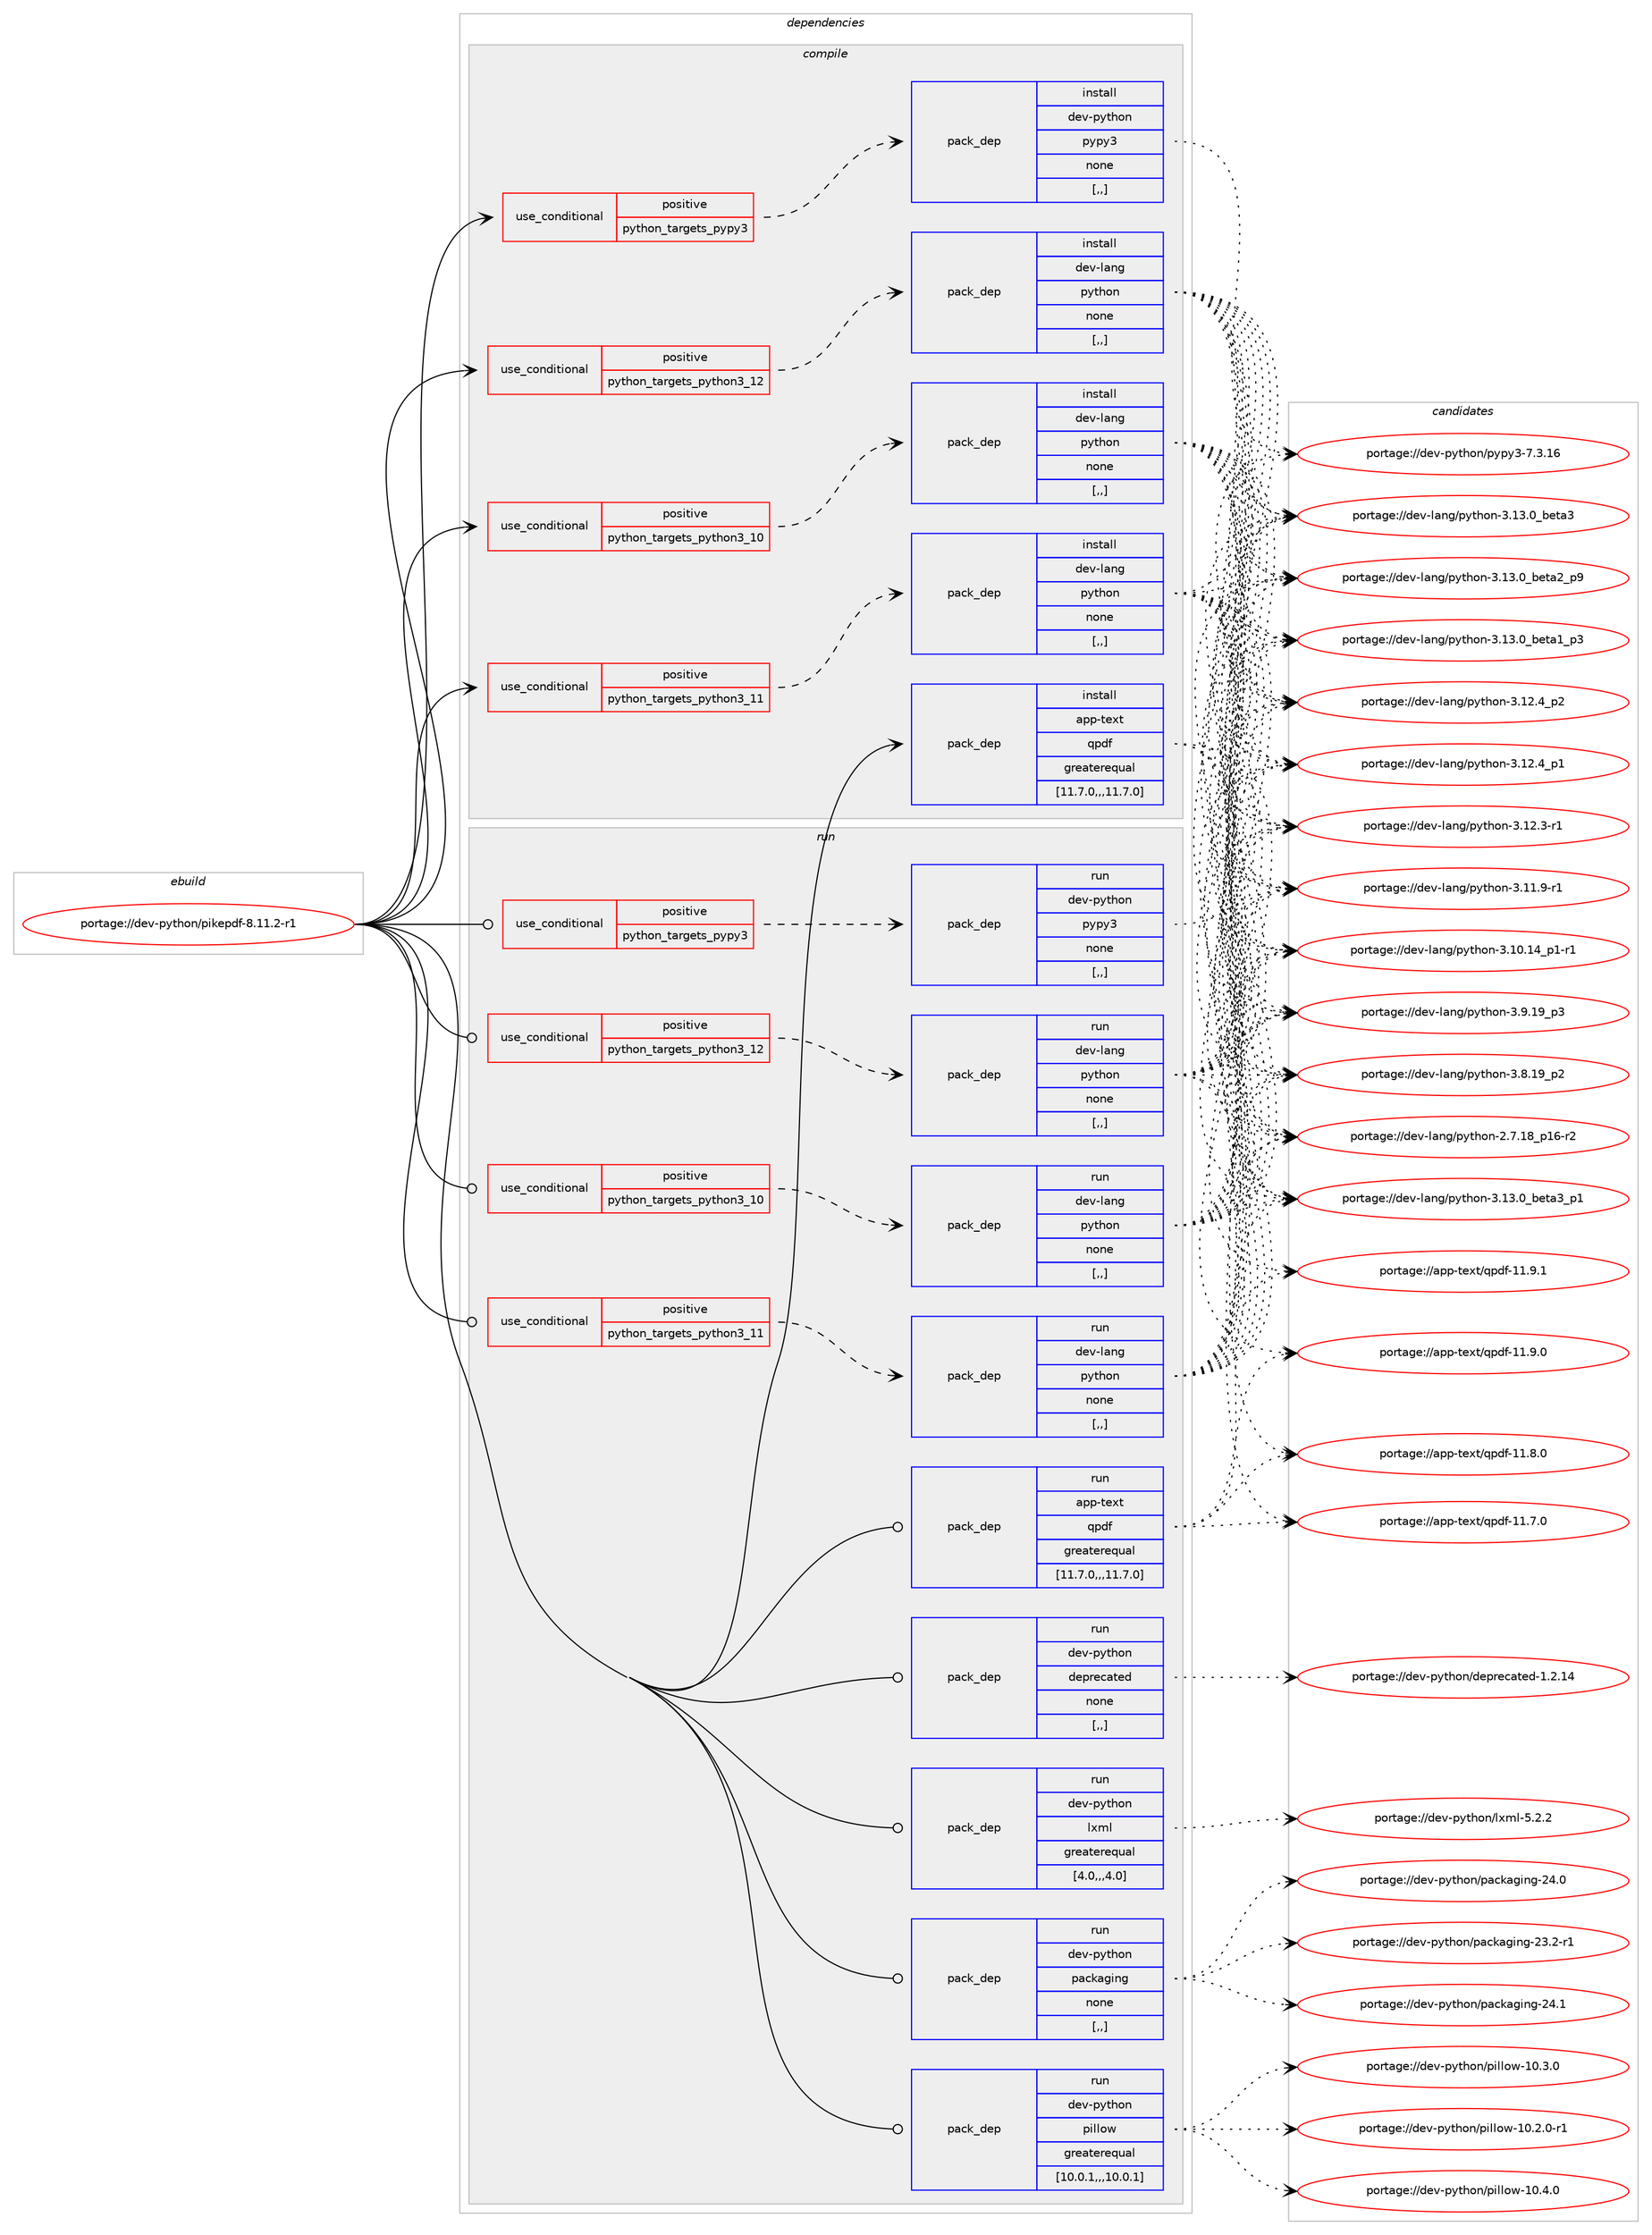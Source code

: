 digraph prolog {

# *************
# Graph options
# *************

newrank=true;
concentrate=true;
compound=true;
graph [rankdir=LR,fontname=Helvetica,fontsize=10,ranksep=1.5];#, ranksep=2.5, nodesep=0.2];
edge  [arrowhead=vee];
node  [fontname=Helvetica,fontsize=10];

# **********
# The ebuild
# **********

subgraph cluster_leftcol {
color=gray;
rank=same;
label=<<i>ebuild</i>>;
id [label="portage://dev-python/pikepdf-8.11.2-r1", color=red, width=4, href="../dev-python/pikepdf-8.11.2-r1.svg"];
}

# ****************
# The dependencies
# ****************

subgraph cluster_midcol {
color=gray;
label=<<i>dependencies</i>>;
subgraph cluster_compile {
fillcolor="#eeeeee";
style=filled;
label=<<i>compile</i>>;
subgraph cond35537 {
dependency153034 [label=<<TABLE BORDER="0" CELLBORDER="1" CELLSPACING="0" CELLPADDING="4"><TR><TD ROWSPAN="3" CELLPADDING="10">use_conditional</TD></TR><TR><TD>positive</TD></TR><TR><TD>python_targets_pypy3</TD></TR></TABLE>>, shape=none, color=red];
subgraph pack116260 {
dependency153035 [label=<<TABLE BORDER="0" CELLBORDER="1" CELLSPACING="0" CELLPADDING="4" WIDTH="220"><TR><TD ROWSPAN="6" CELLPADDING="30">pack_dep</TD></TR><TR><TD WIDTH="110">install</TD></TR><TR><TD>dev-python</TD></TR><TR><TD>pypy3</TD></TR><TR><TD>none</TD></TR><TR><TD>[,,]</TD></TR></TABLE>>, shape=none, color=blue];
}
dependency153034:e -> dependency153035:w [weight=20,style="dashed",arrowhead="vee"];
}
id:e -> dependency153034:w [weight=20,style="solid",arrowhead="vee"];
subgraph cond35538 {
dependency153036 [label=<<TABLE BORDER="0" CELLBORDER="1" CELLSPACING="0" CELLPADDING="4"><TR><TD ROWSPAN="3" CELLPADDING="10">use_conditional</TD></TR><TR><TD>positive</TD></TR><TR><TD>python_targets_python3_10</TD></TR></TABLE>>, shape=none, color=red];
subgraph pack116261 {
dependency153037 [label=<<TABLE BORDER="0" CELLBORDER="1" CELLSPACING="0" CELLPADDING="4" WIDTH="220"><TR><TD ROWSPAN="6" CELLPADDING="30">pack_dep</TD></TR><TR><TD WIDTH="110">install</TD></TR><TR><TD>dev-lang</TD></TR><TR><TD>python</TD></TR><TR><TD>none</TD></TR><TR><TD>[,,]</TD></TR></TABLE>>, shape=none, color=blue];
}
dependency153036:e -> dependency153037:w [weight=20,style="dashed",arrowhead="vee"];
}
id:e -> dependency153036:w [weight=20,style="solid",arrowhead="vee"];
subgraph cond35539 {
dependency153038 [label=<<TABLE BORDER="0" CELLBORDER="1" CELLSPACING="0" CELLPADDING="4"><TR><TD ROWSPAN="3" CELLPADDING="10">use_conditional</TD></TR><TR><TD>positive</TD></TR><TR><TD>python_targets_python3_11</TD></TR></TABLE>>, shape=none, color=red];
subgraph pack116262 {
dependency153039 [label=<<TABLE BORDER="0" CELLBORDER="1" CELLSPACING="0" CELLPADDING="4" WIDTH="220"><TR><TD ROWSPAN="6" CELLPADDING="30">pack_dep</TD></TR><TR><TD WIDTH="110">install</TD></TR><TR><TD>dev-lang</TD></TR><TR><TD>python</TD></TR><TR><TD>none</TD></TR><TR><TD>[,,]</TD></TR></TABLE>>, shape=none, color=blue];
}
dependency153038:e -> dependency153039:w [weight=20,style="dashed",arrowhead="vee"];
}
id:e -> dependency153038:w [weight=20,style="solid",arrowhead="vee"];
subgraph cond35540 {
dependency153040 [label=<<TABLE BORDER="0" CELLBORDER="1" CELLSPACING="0" CELLPADDING="4"><TR><TD ROWSPAN="3" CELLPADDING="10">use_conditional</TD></TR><TR><TD>positive</TD></TR><TR><TD>python_targets_python3_12</TD></TR></TABLE>>, shape=none, color=red];
subgraph pack116263 {
dependency153041 [label=<<TABLE BORDER="0" CELLBORDER="1" CELLSPACING="0" CELLPADDING="4" WIDTH="220"><TR><TD ROWSPAN="6" CELLPADDING="30">pack_dep</TD></TR><TR><TD WIDTH="110">install</TD></TR><TR><TD>dev-lang</TD></TR><TR><TD>python</TD></TR><TR><TD>none</TD></TR><TR><TD>[,,]</TD></TR></TABLE>>, shape=none, color=blue];
}
dependency153040:e -> dependency153041:w [weight=20,style="dashed",arrowhead="vee"];
}
id:e -> dependency153040:w [weight=20,style="solid",arrowhead="vee"];
subgraph pack116264 {
dependency153042 [label=<<TABLE BORDER="0" CELLBORDER="1" CELLSPACING="0" CELLPADDING="4" WIDTH="220"><TR><TD ROWSPAN="6" CELLPADDING="30">pack_dep</TD></TR><TR><TD WIDTH="110">install</TD></TR><TR><TD>app-text</TD></TR><TR><TD>qpdf</TD></TR><TR><TD>greaterequal</TD></TR><TR><TD>[11.7.0,,,11.7.0]</TD></TR></TABLE>>, shape=none, color=blue];
}
id:e -> dependency153042:w [weight=20,style="solid",arrowhead="vee"];
}
subgraph cluster_compileandrun {
fillcolor="#eeeeee";
style=filled;
label=<<i>compile and run</i>>;
}
subgraph cluster_run {
fillcolor="#eeeeee";
style=filled;
label=<<i>run</i>>;
subgraph cond35541 {
dependency153043 [label=<<TABLE BORDER="0" CELLBORDER="1" CELLSPACING="0" CELLPADDING="4"><TR><TD ROWSPAN="3" CELLPADDING="10">use_conditional</TD></TR><TR><TD>positive</TD></TR><TR><TD>python_targets_pypy3</TD></TR></TABLE>>, shape=none, color=red];
subgraph pack116265 {
dependency153044 [label=<<TABLE BORDER="0" CELLBORDER="1" CELLSPACING="0" CELLPADDING="4" WIDTH="220"><TR><TD ROWSPAN="6" CELLPADDING="30">pack_dep</TD></TR><TR><TD WIDTH="110">run</TD></TR><TR><TD>dev-python</TD></TR><TR><TD>pypy3</TD></TR><TR><TD>none</TD></TR><TR><TD>[,,]</TD></TR></TABLE>>, shape=none, color=blue];
}
dependency153043:e -> dependency153044:w [weight=20,style="dashed",arrowhead="vee"];
}
id:e -> dependency153043:w [weight=20,style="solid",arrowhead="odot"];
subgraph cond35542 {
dependency153045 [label=<<TABLE BORDER="0" CELLBORDER="1" CELLSPACING="0" CELLPADDING="4"><TR><TD ROWSPAN="3" CELLPADDING="10">use_conditional</TD></TR><TR><TD>positive</TD></TR><TR><TD>python_targets_python3_10</TD></TR></TABLE>>, shape=none, color=red];
subgraph pack116266 {
dependency153046 [label=<<TABLE BORDER="0" CELLBORDER="1" CELLSPACING="0" CELLPADDING="4" WIDTH="220"><TR><TD ROWSPAN="6" CELLPADDING="30">pack_dep</TD></TR><TR><TD WIDTH="110">run</TD></TR><TR><TD>dev-lang</TD></TR><TR><TD>python</TD></TR><TR><TD>none</TD></TR><TR><TD>[,,]</TD></TR></TABLE>>, shape=none, color=blue];
}
dependency153045:e -> dependency153046:w [weight=20,style="dashed",arrowhead="vee"];
}
id:e -> dependency153045:w [weight=20,style="solid",arrowhead="odot"];
subgraph cond35543 {
dependency153047 [label=<<TABLE BORDER="0" CELLBORDER="1" CELLSPACING="0" CELLPADDING="4"><TR><TD ROWSPAN="3" CELLPADDING="10">use_conditional</TD></TR><TR><TD>positive</TD></TR><TR><TD>python_targets_python3_11</TD></TR></TABLE>>, shape=none, color=red];
subgraph pack116267 {
dependency153048 [label=<<TABLE BORDER="0" CELLBORDER="1" CELLSPACING="0" CELLPADDING="4" WIDTH="220"><TR><TD ROWSPAN="6" CELLPADDING="30">pack_dep</TD></TR><TR><TD WIDTH="110">run</TD></TR><TR><TD>dev-lang</TD></TR><TR><TD>python</TD></TR><TR><TD>none</TD></TR><TR><TD>[,,]</TD></TR></TABLE>>, shape=none, color=blue];
}
dependency153047:e -> dependency153048:w [weight=20,style="dashed",arrowhead="vee"];
}
id:e -> dependency153047:w [weight=20,style="solid",arrowhead="odot"];
subgraph cond35544 {
dependency153049 [label=<<TABLE BORDER="0" CELLBORDER="1" CELLSPACING="0" CELLPADDING="4"><TR><TD ROWSPAN="3" CELLPADDING="10">use_conditional</TD></TR><TR><TD>positive</TD></TR><TR><TD>python_targets_python3_12</TD></TR></TABLE>>, shape=none, color=red];
subgraph pack116268 {
dependency153050 [label=<<TABLE BORDER="0" CELLBORDER="1" CELLSPACING="0" CELLPADDING="4" WIDTH="220"><TR><TD ROWSPAN="6" CELLPADDING="30">pack_dep</TD></TR><TR><TD WIDTH="110">run</TD></TR><TR><TD>dev-lang</TD></TR><TR><TD>python</TD></TR><TR><TD>none</TD></TR><TR><TD>[,,]</TD></TR></TABLE>>, shape=none, color=blue];
}
dependency153049:e -> dependency153050:w [weight=20,style="dashed",arrowhead="vee"];
}
id:e -> dependency153049:w [weight=20,style="solid",arrowhead="odot"];
subgraph pack116269 {
dependency153051 [label=<<TABLE BORDER="0" CELLBORDER="1" CELLSPACING="0" CELLPADDING="4" WIDTH="220"><TR><TD ROWSPAN="6" CELLPADDING="30">pack_dep</TD></TR><TR><TD WIDTH="110">run</TD></TR><TR><TD>app-text</TD></TR><TR><TD>qpdf</TD></TR><TR><TD>greaterequal</TD></TR><TR><TD>[11.7.0,,,11.7.0]</TD></TR></TABLE>>, shape=none, color=blue];
}
id:e -> dependency153051:w [weight=20,style="solid",arrowhead="odot"];
subgraph pack116270 {
dependency153052 [label=<<TABLE BORDER="0" CELLBORDER="1" CELLSPACING="0" CELLPADDING="4" WIDTH="220"><TR><TD ROWSPAN="6" CELLPADDING="30">pack_dep</TD></TR><TR><TD WIDTH="110">run</TD></TR><TR><TD>dev-python</TD></TR><TR><TD>deprecated</TD></TR><TR><TD>none</TD></TR><TR><TD>[,,]</TD></TR></TABLE>>, shape=none, color=blue];
}
id:e -> dependency153052:w [weight=20,style="solid",arrowhead="odot"];
subgraph pack116271 {
dependency153053 [label=<<TABLE BORDER="0" CELLBORDER="1" CELLSPACING="0" CELLPADDING="4" WIDTH="220"><TR><TD ROWSPAN="6" CELLPADDING="30">pack_dep</TD></TR><TR><TD WIDTH="110">run</TD></TR><TR><TD>dev-python</TD></TR><TR><TD>lxml</TD></TR><TR><TD>greaterequal</TD></TR><TR><TD>[4.0,,,4.0]</TD></TR></TABLE>>, shape=none, color=blue];
}
id:e -> dependency153053:w [weight=20,style="solid",arrowhead="odot"];
subgraph pack116272 {
dependency153054 [label=<<TABLE BORDER="0" CELLBORDER="1" CELLSPACING="0" CELLPADDING="4" WIDTH="220"><TR><TD ROWSPAN="6" CELLPADDING="30">pack_dep</TD></TR><TR><TD WIDTH="110">run</TD></TR><TR><TD>dev-python</TD></TR><TR><TD>packaging</TD></TR><TR><TD>none</TD></TR><TR><TD>[,,]</TD></TR></TABLE>>, shape=none, color=blue];
}
id:e -> dependency153054:w [weight=20,style="solid",arrowhead="odot"];
subgraph pack116273 {
dependency153055 [label=<<TABLE BORDER="0" CELLBORDER="1" CELLSPACING="0" CELLPADDING="4" WIDTH="220"><TR><TD ROWSPAN="6" CELLPADDING="30">pack_dep</TD></TR><TR><TD WIDTH="110">run</TD></TR><TR><TD>dev-python</TD></TR><TR><TD>pillow</TD></TR><TR><TD>greaterequal</TD></TR><TR><TD>[10.0.1,,,10.0.1]</TD></TR></TABLE>>, shape=none, color=blue];
}
id:e -> dependency153055:w [weight=20,style="solid",arrowhead="odot"];
}
}

# **************
# The candidates
# **************

subgraph cluster_choices {
rank=same;
color=gray;
label=<<i>candidates</i>>;

subgraph choice116260 {
color=black;
nodesep=1;
choice10010111845112121116104111110471121211121215145554651464954 [label="portage://dev-python/pypy3-7.3.16", color=red, width=4,href="../dev-python/pypy3-7.3.16.svg"];
dependency153035:e -> choice10010111845112121116104111110471121211121215145554651464954:w [style=dotted,weight="100"];
}
subgraph choice116261 {
color=black;
nodesep=1;
choice10010111845108971101034711212111610411111045514649514648959810111697519511249 [label="portage://dev-lang/python-3.13.0_beta3_p1", color=red, width=4,href="../dev-lang/python-3.13.0_beta3_p1.svg"];
choice1001011184510897110103471121211161041111104551464951464895981011169751 [label="portage://dev-lang/python-3.13.0_beta3", color=red, width=4,href="../dev-lang/python-3.13.0_beta3.svg"];
choice10010111845108971101034711212111610411111045514649514648959810111697509511257 [label="portage://dev-lang/python-3.13.0_beta2_p9", color=red, width=4,href="../dev-lang/python-3.13.0_beta2_p9.svg"];
choice10010111845108971101034711212111610411111045514649514648959810111697499511251 [label="portage://dev-lang/python-3.13.0_beta1_p3", color=red, width=4,href="../dev-lang/python-3.13.0_beta1_p3.svg"];
choice100101118451089711010347112121116104111110455146495046529511250 [label="portage://dev-lang/python-3.12.4_p2", color=red, width=4,href="../dev-lang/python-3.12.4_p2.svg"];
choice100101118451089711010347112121116104111110455146495046529511249 [label="portage://dev-lang/python-3.12.4_p1", color=red, width=4,href="../dev-lang/python-3.12.4_p1.svg"];
choice100101118451089711010347112121116104111110455146495046514511449 [label="portage://dev-lang/python-3.12.3-r1", color=red, width=4,href="../dev-lang/python-3.12.3-r1.svg"];
choice100101118451089711010347112121116104111110455146494946574511449 [label="portage://dev-lang/python-3.11.9-r1", color=red, width=4,href="../dev-lang/python-3.11.9-r1.svg"];
choice100101118451089711010347112121116104111110455146494846495295112494511449 [label="portage://dev-lang/python-3.10.14_p1-r1", color=red, width=4,href="../dev-lang/python-3.10.14_p1-r1.svg"];
choice100101118451089711010347112121116104111110455146574649579511251 [label="portage://dev-lang/python-3.9.19_p3", color=red, width=4,href="../dev-lang/python-3.9.19_p3.svg"];
choice100101118451089711010347112121116104111110455146564649579511250 [label="portage://dev-lang/python-3.8.19_p2", color=red, width=4,href="../dev-lang/python-3.8.19_p2.svg"];
choice100101118451089711010347112121116104111110455046554649569511249544511450 [label="portage://dev-lang/python-2.7.18_p16-r2", color=red, width=4,href="../dev-lang/python-2.7.18_p16-r2.svg"];
dependency153037:e -> choice10010111845108971101034711212111610411111045514649514648959810111697519511249:w [style=dotted,weight="100"];
dependency153037:e -> choice1001011184510897110103471121211161041111104551464951464895981011169751:w [style=dotted,weight="100"];
dependency153037:e -> choice10010111845108971101034711212111610411111045514649514648959810111697509511257:w [style=dotted,weight="100"];
dependency153037:e -> choice10010111845108971101034711212111610411111045514649514648959810111697499511251:w [style=dotted,weight="100"];
dependency153037:e -> choice100101118451089711010347112121116104111110455146495046529511250:w [style=dotted,weight="100"];
dependency153037:e -> choice100101118451089711010347112121116104111110455146495046529511249:w [style=dotted,weight="100"];
dependency153037:e -> choice100101118451089711010347112121116104111110455146495046514511449:w [style=dotted,weight="100"];
dependency153037:e -> choice100101118451089711010347112121116104111110455146494946574511449:w [style=dotted,weight="100"];
dependency153037:e -> choice100101118451089711010347112121116104111110455146494846495295112494511449:w [style=dotted,weight="100"];
dependency153037:e -> choice100101118451089711010347112121116104111110455146574649579511251:w [style=dotted,weight="100"];
dependency153037:e -> choice100101118451089711010347112121116104111110455146564649579511250:w [style=dotted,weight="100"];
dependency153037:e -> choice100101118451089711010347112121116104111110455046554649569511249544511450:w [style=dotted,weight="100"];
}
subgraph choice116262 {
color=black;
nodesep=1;
choice10010111845108971101034711212111610411111045514649514648959810111697519511249 [label="portage://dev-lang/python-3.13.0_beta3_p1", color=red, width=4,href="../dev-lang/python-3.13.0_beta3_p1.svg"];
choice1001011184510897110103471121211161041111104551464951464895981011169751 [label="portage://dev-lang/python-3.13.0_beta3", color=red, width=4,href="../dev-lang/python-3.13.0_beta3.svg"];
choice10010111845108971101034711212111610411111045514649514648959810111697509511257 [label="portage://dev-lang/python-3.13.0_beta2_p9", color=red, width=4,href="../dev-lang/python-3.13.0_beta2_p9.svg"];
choice10010111845108971101034711212111610411111045514649514648959810111697499511251 [label="portage://dev-lang/python-3.13.0_beta1_p3", color=red, width=4,href="../dev-lang/python-3.13.0_beta1_p3.svg"];
choice100101118451089711010347112121116104111110455146495046529511250 [label="portage://dev-lang/python-3.12.4_p2", color=red, width=4,href="../dev-lang/python-3.12.4_p2.svg"];
choice100101118451089711010347112121116104111110455146495046529511249 [label="portage://dev-lang/python-3.12.4_p1", color=red, width=4,href="../dev-lang/python-3.12.4_p1.svg"];
choice100101118451089711010347112121116104111110455146495046514511449 [label="portage://dev-lang/python-3.12.3-r1", color=red, width=4,href="../dev-lang/python-3.12.3-r1.svg"];
choice100101118451089711010347112121116104111110455146494946574511449 [label="portage://dev-lang/python-3.11.9-r1", color=red, width=4,href="../dev-lang/python-3.11.9-r1.svg"];
choice100101118451089711010347112121116104111110455146494846495295112494511449 [label="portage://dev-lang/python-3.10.14_p1-r1", color=red, width=4,href="../dev-lang/python-3.10.14_p1-r1.svg"];
choice100101118451089711010347112121116104111110455146574649579511251 [label="portage://dev-lang/python-3.9.19_p3", color=red, width=4,href="../dev-lang/python-3.9.19_p3.svg"];
choice100101118451089711010347112121116104111110455146564649579511250 [label="portage://dev-lang/python-3.8.19_p2", color=red, width=4,href="../dev-lang/python-3.8.19_p2.svg"];
choice100101118451089711010347112121116104111110455046554649569511249544511450 [label="portage://dev-lang/python-2.7.18_p16-r2", color=red, width=4,href="../dev-lang/python-2.7.18_p16-r2.svg"];
dependency153039:e -> choice10010111845108971101034711212111610411111045514649514648959810111697519511249:w [style=dotted,weight="100"];
dependency153039:e -> choice1001011184510897110103471121211161041111104551464951464895981011169751:w [style=dotted,weight="100"];
dependency153039:e -> choice10010111845108971101034711212111610411111045514649514648959810111697509511257:w [style=dotted,weight="100"];
dependency153039:e -> choice10010111845108971101034711212111610411111045514649514648959810111697499511251:w [style=dotted,weight="100"];
dependency153039:e -> choice100101118451089711010347112121116104111110455146495046529511250:w [style=dotted,weight="100"];
dependency153039:e -> choice100101118451089711010347112121116104111110455146495046529511249:w [style=dotted,weight="100"];
dependency153039:e -> choice100101118451089711010347112121116104111110455146495046514511449:w [style=dotted,weight="100"];
dependency153039:e -> choice100101118451089711010347112121116104111110455146494946574511449:w [style=dotted,weight="100"];
dependency153039:e -> choice100101118451089711010347112121116104111110455146494846495295112494511449:w [style=dotted,weight="100"];
dependency153039:e -> choice100101118451089711010347112121116104111110455146574649579511251:w [style=dotted,weight="100"];
dependency153039:e -> choice100101118451089711010347112121116104111110455146564649579511250:w [style=dotted,weight="100"];
dependency153039:e -> choice100101118451089711010347112121116104111110455046554649569511249544511450:w [style=dotted,weight="100"];
}
subgraph choice116263 {
color=black;
nodesep=1;
choice10010111845108971101034711212111610411111045514649514648959810111697519511249 [label="portage://dev-lang/python-3.13.0_beta3_p1", color=red, width=4,href="../dev-lang/python-3.13.0_beta3_p1.svg"];
choice1001011184510897110103471121211161041111104551464951464895981011169751 [label="portage://dev-lang/python-3.13.0_beta3", color=red, width=4,href="../dev-lang/python-3.13.0_beta3.svg"];
choice10010111845108971101034711212111610411111045514649514648959810111697509511257 [label="portage://dev-lang/python-3.13.0_beta2_p9", color=red, width=4,href="../dev-lang/python-3.13.0_beta2_p9.svg"];
choice10010111845108971101034711212111610411111045514649514648959810111697499511251 [label="portage://dev-lang/python-3.13.0_beta1_p3", color=red, width=4,href="../dev-lang/python-3.13.0_beta1_p3.svg"];
choice100101118451089711010347112121116104111110455146495046529511250 [label="portage://dev-lang/python-3.12.4_p2", color=red, width=4,href="../dev-lang/python-3.12.4_p2.svg"];
choice100101118451089711010347112121116104111110455146495046529511249 [label="portage://dev-lang/python-3.12.4_p1", color=red, width=4,href="../dev-lang/python-3.12.4_p1.svg"];
choice100101118451089711010347112121116104111110455146495046514511449 [label="portage://dev-lang/python-3.12.3-r1", color=red, width=4,href="../dev-lang/python-3.12.3-r1.svg"];
choice100101118451089711010347112121116104111110455146494946574511449 [label="portage://dev-lang/python-3.11.9-r1", color=red, width=4,href="../dev-lang/python-3.11.9-r1.svg"];
choice100101118451089711010347112121116104111110455146494846495295112494511449 [label="portage://dev-lang/python-3.10.14_p1-r1", color=red, width=4,href="../dev-lang/python-3.10.14_p1-r1.svg"];
choice100101118451089711010347112121116104111110455146574649579511251 [label="portage://dev-lang/python-3.9.19_p3", color=red, width=4,href="../dev-lang/python-3.9.19_p3.svg"];
choice100101118451089711010347112121116104111110455146564649579511250 [label="portage://dev-lang/python-3.8.19_p2", color=red, width=4,href="../dev-lang/python-3.8.19_p2.svg"];
choice100101118451089711010347112121116104111110455046554649569511249544511450 [label="portage://dev-lang/python-2.7.18_p16-r2", color=red, width=4,href="../dev-lang/python-2.7.18_p16-r2.svg"];
dependency153041:e -> choice10010111845108971101034711212111610411111045514649514648959810111697519511249:w [style=dotted,weight="100"];
dependency153041:e -> choice1001011184510897110103471121211161041111104551464951464895981011169751:w [style=dotted,weight="100"];
dependency153041:e -> choice10010111845108971101034711212111610411111045514649514648959810111697509511257:w [style=dotted,weight="100"];
dependency153041:e -> choice10010111845108971101034711212111610411111045514649514648959810111697499511251:w [style=dotted,weight="100"];
dependency153041:e -> choice100101118451089711010347112121116104111110455146495046529511250:w [style=dotted,weight="100"];
dependency153041:e -> choice100101118451089711010347112121116104111110455146495046529511249:w [style=dotted,weight="100"];
dependency153041:e -> choice100101118451089711010347112121116104111110455146495046514511449:w [style=dotted,weight="100"];
dependency153041:e -> choice100101118451089711010347112121116104111110455146494946574511449:w [style=dotted,weight="100"];
dependency153041:e -> choice100101118451089711010347112121116104111110455146494846495295112494511449:w [style=dotted,weight="100"];
dependency153041:e -> choice100101118451089711010347112121116104111110455146574649579511251:w [style=dotted,weight="100"];
dependency153041:e -> choice100101118451089711010347112121116104111110455146564649579511250:w [style=dotted,weight="100"];
dependency153041:e -> choice100101118451089711010347112121116104111110455046554649569511249544511450:w [style=dotted,weight="100"];
}
subgraph choice116264 {
color=black;
nodesep=1;
choice97112112451161011201164711311210010245494946574649 [label="portage://app-text/qpdf-11.9.1", color=red, width=4,href="../app-text/qpdf-11.9.1.svg"];
choice97112112451161011201164711311210010245494946574648 [label="portage://app-text/qpdf-11.9.0", color=red, width=4,href="../app-text/qpdf-11.9.0.svg"];
choice97112112451161011201164711311210010245494946564648 [label="portage://app-text/qpdf-11.8.0", color=red, width=4,href="../app-text/qpdf-11.8.0.svg"];
choice97112112451161011201164711311210010245494946554648 [label="portage://app-text/qpdf-11.7.0", color=red, width=4,href="../app-text/qpdf-11.7.0.svg"];
dependency153042:e -> choice97112112451161011201164711311210010245494946574649:w [style=dotted,weight="100"];
dependency153042:e -> choice97112112451161011201164711311210010245494946574648:w [style=dotted,weight="100"];
dependency153042:e -> choice97112112451161011201164711311210010245494946564648:w [style=dotted,weight="100"];
dependency153042:e -> choice97112112451161011201164711311210010245494946554648:w [style=dotted,weight="100"];
}
subgraph choice116265 {
color=black;
nodesep=1;
choice10010111845112121116104111110471121211121215145554651464954 [label="portage://dev-python/pypy3-7.3.16", color=red, width=4,href="../dev-python/pypy3-7.3.16.svg"];
dependency153044:e -> choice10010111845112121116104111110471121211121215145554651464954:w [style=dotted,weight="100"];
}
subgraph choice116266 {
color=black;
nodesep=1;
choice10010111845108971101034711212111610411111045514649514648959810111697519511249 [label="portage://dev-lang/python-3.13.0_beta3_p1", color=red, width=4,href="../dev-lang/python-3.13.0_beta3_p1.svg"];
choice1001011184510897110103471121211161041111104551464951464895981011169751 [label="portage://dev-lang/python-3.13.0_beta3", color=red, width=4,href="../dev-lang/python-3.13.0_beta3.svg"];
choice10010111845108971101034711212111610411111045514649514648959810111697509511257 [label="portage://dev-lang/python-3.13.0_beta2_p9", color=red, width=4,href="../dev-lang/python-3.13.0_beta2_p9.svg"];
choice10010111845108971101034711212111610411111045514649514648959810111697499511251 [label="portage://dev-lang/python-3.13.0_beta1_p3", color=red, width=4,href="../dev-lang/python-3.13.0_beta1_p3.svg"];
choice100101118451089711010347112121116104111110455146495046529511250 [label="portage://dev-lang/python-3.12.4_p2", color=red, width=4,href="../dev-lang/python-3.12.4_p2.svg"];
choice100101118451089711010347112121116104111110455146495046529511249 [label="portage://dev-lang/python-3.12.4_p1", color=red, width=4,href="../dev-lang/python-3.12.4_p1.svg"];
choice100101118451089711010347112121116104111110455146495046514511449 [label="portage://dev-lang/python-3.12.3-r1", color=red, width=4,href="../dev-lang/python-3.12.3-r1.svg"];
choice100101118451089711010347112121116104111110455146494946574511449 [label="portage://dev-lang/python-3.11.9-r1", color=red, width=4,href="../dev-lang/python-3.11.9-r1.svg"];
choice100101118451089711010347112121116104111110455146494846495295112494511449 [label="portage://dev-lang/python-3.10.14_p1-r1", color=red, width=4,href="../dev-lang/python-3.10.14_p1-r1.svg"];
choice100101118451089711010347112121116104111110455146574649579511251 [label="portage://dev-lang/python-3.9.19_p3", color=red, width=4,href="../dev-lang/python-3.9.19_p3.svg"];
choice100101118451089711010347112121116104111110455146564649579511250 [label="portage://dev-lang/python-3.8.19_p2", color=red, width=4,href="../dev-lang/python-3.8.19_p2.svg"];
choice100101118451089711010347112121116104111110455046554649569511249544511450 [label="portage://dev-lang/python-2.7.18_p16-r2", color=red, width=4,href="../dev-lang/python-2.7.18_p16-r2.svg"];
dependency153046:e -> choice10010111845108971101034711212111610411111045514649514648959810111697519511249:w [style=dotted,weight="100"];
dependency153046:e -> choice1001011184510897110103471121211161041111104551464951464895981011169751:w [style=dotted,weight="100"];
dependency153046:e -> choice10010111845108971101034711212111610411111045514649514648959810111697509511257:w [style=dotted,weight="100"];
dependency153046:e -> choice10010111845108971101034711212111610411111045514649514648959810111697499511251:w [style=dotted,weight="100"];
dependency153046:e -> choice100101118451089711010347112121116104111110455146495046529511250:w [style=dotted,weight="100"];
dependency153046:e -> choice100101118451089711010347112121116104111110455146495046529511249:w [style=dotted,weight="100"];
dependency153046:e -> choice100101118451089711010347112121116104111110455146495046514511449:w [style=dotted,weight="100"];
dependency153046:e -> choice100101118451089711010347112121116104111110455146494946574511449:w [style=dotted,weight="100"];
dependency153046:e -> choice100101118451089711010347112121116104111110455146494846495295112494511449:w [style=dotted,weight="100"];
dependency153046:e -> choice100101118451089711010347112121116104111110455146574649579511251:w [style=dotted,weight="100"];
dependency153046:e -> choice100101118451089711010347112121116104111110455146564649579511250:w [style=dotted,weight="100"];
dependency153046:e -> choice100101118451089711010347112121116104111110455046554649569511249544511450:w [style=dotted,weight="100"];
}
subgraph choice116267 {
color=black;
nodesep=1;
choice10010111845108971101034711212111610411111045514649514648959810111697519511249 [label="portage://dev-lang/python-3.13.0_beta3_p1", color=red, width=4,href="../dev-lang/python-3.13.0_beta3_p1.svg"];
choice1001011184510897110103471121211161041111104551464951464895981011169751 [label="portage://dev-lang/python-3.13.0_beta3", color=red, width=4,href="../dev-lang/python-3.13.0_beta3.svg"];
choice10010111845108971101034711212111610411111045514649514648959810111697509511257 [label="portage://dev-lang/python-3.13.0_beta2_p9", color=red, width=4,href="../dev-lang/python-3.13.0_beta2_p9.svg"];
choice10010111845108971101034711212111610411111045514649514648959810111697499511251 [label="portage://dev-lang/python-3.13.0_beta1_p3", color=red, width=4,href="../dev-lang/python-3.13.0_beta1_p3.svg"];
choice100101118451089711010347112121116104111110455146495046529511250 [label="portage://dev-lang/python-3.12.4_p2", color=red, width=4,href="../dev-lang/python-3.12.4_p2.svg"];
choice100101118451089711010347112121116104111110455146495046529511249 [label="portage://dev-lang/python-3.12.4_p1", color=red, width=4,href="../dev-lang/python-3.12.4_p1.svg"];
choice100101118451089711010347112121116104111110455146495046514511449 [label="portage://dev-lang/python-3.12.3-r1", color=red, width=4,href="../dev-lang/python-3.12.3-r1.svg"];
choice100101118451089711010347112121116104111110455146494946574511449 [label="portage://dev-lang/python-3.11.9-r1", color=red, width=4,href="../dev-lang/python-3.11.9-r1.svg"];
choice100101118451089711010347112121116104111110455146494846495295112494511449 [label="portage://dev-lang/python-3.10.14_p1-r1", color=red, width=4,href="../dev-lang/python-3.10.14_p1-r1.svg"];
choice100101118451089711010347112121116104111110455146574649579511251 [label="portage://dev-lang/python-3.9.19_p3", color=red, width=4,href="../dev-lang/python-3.9.19_p3.svg"];
choice100101118451089711010347112121116104111110455146564649579511250 [label="portage://dev-lang/python-3.8.19_p2", color=red, width=4,href="../dev-lang/python-3.8.19_p2.svg"];
choice100101118451089711010347112121116104111110455046554649569511249544511450 [label="portage://dev-lang/python-2.7.18_p16-r2", color=red, width=4,href="../dev-lang/python-2.7.18_p16-r2.svg"];
dependency153048:e -> choice10010111845108971101034711212111610411111045514649514648959810111697519511249:w [style=dotted,weight="100"];
dependency153048:e -> choice1001011184510897110103471121211161041111104551464951464895981011169751:w [style=dotted,weight="100"];
dependency153048:e -> choice10010111845108971101034711212111610411111045514649514648959810111697509511257:w [style=dotted,weight="100"];
dependency153048:e -> choice10010111845108971101034711212111610411111045514649514648959810111697499511251:w [style=dotted,weight="100"];
dependency153048:e -> choice100101118451089711010347112121116104111110455146495046529511250:w [style=dotted,weight="100"];
dependency153048:e -> choice100101118451089711010347112121116104111110455146495046529511249:w [style=dotted,weight="100"];
dependency153048:e -> choice100101118451089711010347112121116104111110455146495046514511449:w [style=dotted,weight="100"];
dependency153048:e -> choice100101118451089711010347112121116104111110455146494946574511449:w [style=dotted,weight="100"];
dependency153048:e -> choice100101118451089711010347112121116104111110455146494846495295112494511449:w [style=dotted,weight="100"];
dependency153048:e -> choice100101118451089711010347112121116104111110455146574649579511251:w [style=dotted,weight="100"];
dependency153048:e -> choice100101118451089711010347112121116104111110455146564649579511250:w [style=dotted,weight="100"];
dependency153048:e -> choice100101118451089711010347112121116104111110455046554649569511249544511450:w [style=dotted,weight="100"];
}
subgraph choice116268 {
color=black;
nodesep=1;
choice10010111845108971101034711212111610411111045514649514648959810111697519511249 [label="portage://dev-lang/python-3.13.0_beta3_p1", color=red, width=4,href="../dev-lang/python-3.13.0_beta3_p1.svg"];
choice1001011184510897110103471121211161041111104551464951464895981011169751 [label="portage://dev-lang/python-3.13.0_beta3", color=red, width=4,href="../dev-lang/python-3.13.0_beta3.svg"];
choice10010111845108971101034711212111610411111045514649514648959810111697509511257 [label="portage://dev-lang/python-3.13.0_beta2_p9", color=red, width=4,href="../dev-lang/python-3.13.0_beta2_p9.svg"];
choice10010111845108971101034711212111610411111045514649514648959810111697499511251 [label="portage://dev-lang/python-3.13.0_beta1_p3", color=red, width=4,href="../dev-lang/python-3.13.0_beta1_p3.svg"];
choice100101118451089711010347112121116104111110455146495046529511250 [label="portage://dev-lang/python-3.12.4_p2", color=red, width=4,href="../dev-lang/python-3.12.4_p2.svg"];
choice100101118451089711010347112121116104111110455146495046529511249 [label="portage://dev-lang/python-3.12.4_p1", color=red, width=4,href="../dev-lang/python-3.12.4_p1.svg"];
choice100101118451089711010347112121116104111110455146495046514511449 [label="portage://dev-lang/python-3.12.3-r1", color=red, width=4,href="../dev-lang/python-3.12.3-r1.svg"];
choice100101118451089711010347112121116104111110455146494946574511449 [label="portage://dev-lang/python-3.11.9-r1", color=red, width=4,href="../dev-lang/python-3.11.9-r1.svg"];
choice100101118451089711010347112121116104111110455146494846495295112494511449 [label="portage://dev-lang/python-3.10.14_p1-r1", color=red, width=4,href="../dev-lang/python-3.10.14_p1-r1.svg"];
choice100101118451089711010347112121116104111110455146574649579511251 [label="portage://dev-lang/python-3.9.19_p3", color=red, width=4,href="../dev-lang/python-3.9.19_p3.svg"];
choice100101118451089711010347112121116104111110455146564649579511250 [label="portage://dev-lang/python-3.8.19_p2", color=red, width=4,href="../dev-lang/python-3.8.19_p2.svg"];
choice100101118451089711010347112121116104111110455046554649569511249544511450 [label="portage://dev-lang/python-2.7.18_p16-r2", color=red, width=4,href="../dev-lang/python-2.7.18_p16-r2.svg"];
dependency153050:e -> choice10010111845108971101034711212111610411111045514649514648959810111697519511249:w [style=dotted,weight="100"];
dependency153050:e -> choice1001011184510897110103471121211161041111104551464951464895981011169751:w [style=dotted,weight="100"];
dependency153050:e -> choice10010111845108971101034711212111610411111045514649514648959810111697509511257:w [style=dotted,weight="100"];
dependency153050:e -> choice10010111845108971101034711212111610411111045514649514648959810111697499511251:w [style=dotted,weight="100"];
dependency153050:e -> choice100101118451089711010347112121116104111110455146495046529511250:w [style=dotted,weight="100"];
dependency153050:e -> choice100101118451089711010347112121116104111110455146495046529511249:w [style=dotted,weight="100"];
dependency153050:e -> choice100101118451089711010347112121116104111110455146495046514511449:w [style=dotted,weight="100"];
dependency153050:e -> choice100101118451089711010347112121116104111110455146494946574511449:w [style=dotted,weight="100"];
dependency153050:e -> choice100101118451089711010347112121116104111110455146494846495295112494511449:w [style=dotted,weight="100"];
dependency153050:e -> choice100101118451089711010347112121116104111110455146574649579511251:w [style=dotted,weight="100"];
dependency153050:e -> choice100101118451089711010347112121116104111110455146564649579511250:w [style=dotted,weight="100"];
dependency153050:e -> choice100101118451089711010347112121116104111110455046554649569511249544511450:w [style=dotted,weight="100"];
}
subgraph choice116269 {
color=black;
nodesep=1;
choice97112112451161011201164711311210010245494946574649 [label="portage://app-text/qpdf-11.9.1", color=red, width=4,href="../app-text/qpdf-11.9.1.svg"];
choice97112112451161011201164711311210010245494946574648 [label="portage://app-text/qpdf-11.9.0", color=red, width=4,href="../app-text/qpdf-11.9.0.svg"];
choice97112112451161011201164711311210010245494946564648 [label="portage://app-text/qpdf-11.8.0", color=red, width=4,href="../app-text/qpdf-11.8.0.svg"];
choice97112112451161011201164711311210010245494946554648 [label="portage://app-text/qpdf-11.7.0", color=red, width=4,href="../app-text/qpdf-11.7.0.svg"];
dependency153051:e -> choice97112112451161011201164711311210010245494946574649:w [style=dotted,weight="100"];
dependency153051:e -> choice97112112451161011201164711311210010245494946574648:w [style=dotted,weight="100"];
dependency153051:e -> choice97112112451161011201164711311210010245494946564648:w [style=dotted,weight="100"];
dependency153051:e -> choice97112112451161011201164711311210010245494946554648:w [style=dotted,weight="100"];
}
subgraph choice116270 {
color=black;
nodesep=1;
choice1001011184511212111610411111047100101112114101999711610110045494650464952 [label="portage://dev-python/deprecated-1.2.14", color=red, width=4,href="../dev-python/deprecated-1.2.14.svg"];
dependency153052:e -> choice1001011184511212111610411111047100101112114101999711610110045494650464952:w [style=dotted,weight="100"];
}
subgraph choice116271 {
color=black;
nodesep=1;
choice1001011184511212111610411111047108120109108455346504650 [label="portage://dev-python/lxml-5.2.2", color=red, width=4,href="../dev-python/lxml-5.2.2.svg"];
dependency153053:e -> choice1001011184511212111610411111047108120109108455346504650:w [style=dotted,weight="100"];
}
subgraph choice116272 {
color=black;
nodesep=1;
choice10010111845112121116104111110471129799107971031051101034550524649 [label="portage://dev-python/packaging-24.1", color=red, width=4,href="../dev-python/packaging-24.1.svg"];
choice10010111845112121116104111110471129799107971031051101034550524648 [label="portage://dev-python/packaging-24.0", color=red, width=4,href="../dev-python/packaging-24.0.svg"];
choice100101118451121211161041111104711297991079710310511010345505146504511449 [label="portage://dev-python/packaging-23.2-r1", color=red, width=4,href="../dev-python/packaging-23.2-r1.svg"];
dependency153054:e -> choice10010111845112121116104111110471129799107971031051101034550524649:w [style=dotted,weight="100"];
dependency153054:e -> choice10010111845112121116104111110471129799107971031051101034550524648:w [style=dotted,weight="100"];
dependency153054:e -> choice100101118451121211161041111104711297991079710310511010345505146504511449:w [style=dotted,weight="100"];
}
subgraph choice116273 {
color=black;
nodesep=1;
choice100101118451121211161041111104711210510810811111945494846524648 [label="portage://dev-python/pillow-10.4.0", color=red, width=4,href="../dev-python/pillow-10.4.0.svg"];
choice100101118451121211161041111104711210510810811111945494846514648 [label="portage://dev-python/pillow-10.3.0", color=red, width=4,href="../dev-python/pillow-10.3.0.svg"];
choice1001011184511212111610411111047112105108108111119454948465046484511449 [label="portage://dev-python/pillow-10.2.0-r1", color=red, width=4,href="../dev-python/pillow-10.2.0-r1.svg"];
dependency153055:e -> choice100101118451121211161041111104711210510810811111945494846524648:w [style=dotted,weight="100"];
dependency153055:e -> choice100101118451121211161041111104711210510810811111945494846514648:w [style=dotted,weight="100"];
dependency153055:e -> choice1001011184511212111610411111047112105108108111119454948465046484511449:w [style=dotted,weight="100"];
}
}

}
